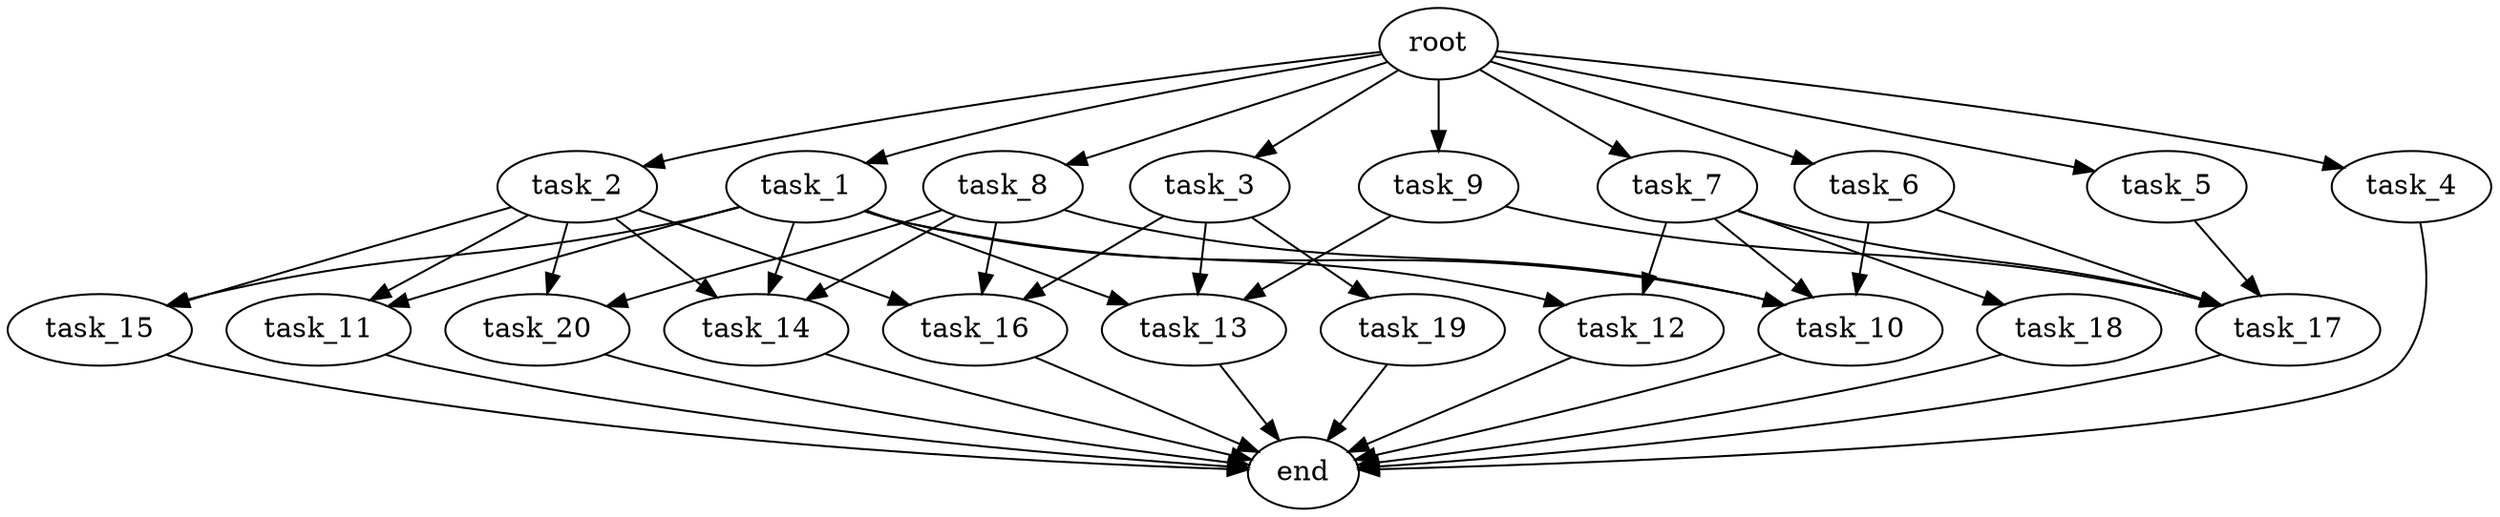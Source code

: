 digraph G {
  root [size="0.000000e+00"];
  task_1 [size="3.374546e+10"];
  task_2 [size="6.313103e+10"];
  task_3 [size="5.716804e+10"];
  task_4 [size="8.489159e+10"];
  task_5 [size="7.143694e+09"];
  task_6 [size="1.620833e+10"];
  task_7 [size="2.282951e+10"];
  task_8 [size="3.169466e+10"];
  task_9 [size="2.914272e+10"];
  task_10 [size="2.675456e+10"];
  task_11 [size="6.446798e+10"];
  task_12 [size="2.713210e+10"];
  task_13 [size="4.449539e+10"];
  task_14 [size="8.628202e+10"];
  task_15 [size="3.632285e+10"];
  task_16 [size="5.869611e+10"];
  task_17 [size="9.655295e+10"];
  task_18 [size="4.140477e+10"];
  task_19 [size="1.839678e+10"];
  task_20 [size="2.319878e+09"];
  end [size="0.000000e+00"];

  root -> task_1 [size="1.000000e-12"];
  root -> task_2 [size="1.000000e-12"];
  root -> task_3 [size="1.000000e-12"];
  root -> task_4 [size="1.000000e-12"];
  root -> task_5 [size="1.000000e-12"];
  root -> task_6 [size="1.000000e-12"];
  root -> task_7 [size="1.000000e-12"];
  root -> task_8 [size="1.000000e-12"];
  root -> task_9 [size="1.000000e-12"];
  task_1 -> task_10 [size="6.688641e+07"];
  task_1 -> task_11 [size="3.223399e+08"];
  task_1 -> task_12 [size="1.356605e+08"];
  task_1 -> task_13 [size="1.483180e+08"];
  task_1 -> task_14 [size="2.876067e+08"];
  task_1 -> task_15 [size="1.816143e+08"];
  task_2 -> task_11 [size="3.223399e+08"];
  task_2 -> task_14 [size="2.876067e+08"];
  task_2 -> task_15 [size="1.816143e+08"];
  task_2 -> task_16 [size="1.956537e+08"];
  task_2 -> task_20 [size="1.159939e+07"];
  task_3 -> task_13 [size="1.483180e+08"];
  task_3 -> task_16 [size="1.956537e+08"];
  task_3 -> task_19 [size="1.839678e+08"];
  task_4 -> end [size="1.000000e-12"];
  task_5 -> task_17 [size="2.413824e+08"];
  task_6 -> task_10 [size="6.688641e+07"];
  task_6 -> task_17 [size="2.413824e+08"];
  task_7 -> task_10 [size="6.688641e+07"];
  task_7 -> task_12 [size="1.356605e+08"];
  task_7 -> task_17 [size="2.413824e+08"];
  task_7 -> task_18 [size="4.140477e+08"];
  task_8 -> task_10 [size="6.688641e+07"];
  task_8 -> task_14 [size="2.876067e+08"];
  task_8 -> task_16 [size="1.956537e+08"];
  task_8 -> task_20 [size="1.159939e+07"];
  task_9 -> task_13 [size="1.483180e+08"];
  task_9 -> task_17 [size="2.413824e+08"];
  task_10 -> end [size="1.000000e-12"];
  task_11 -> end [size="1.000000e-12"];
  task_12 -> end [size="1.000000e-12"];
  task_13 -> end [size="1.000000e-12"];
  task_14 -> end [size="1.000000e-12"];
  task_15 -> end [size="1.000000e-12"];
  task_16 -> end [size="1.000000e-12"];
  task_17 -> end [size="1.000000e-12"];
  task_18 -> end [size="1.000000e-12"];
  task_19 -> end [size="1.000000e-12"];
  task_20 -> end [size="1.000000e-12"];
}
